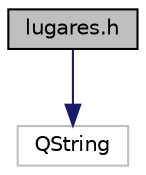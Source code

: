 digraph "lugares.h"
{
 // LATEX_PDF_SIZE
  edge [fontname="Helvetica",fontsize="10",labelfontname="Helvetica",labelfontsize="10"];
  node [fontname="Helvetica",fontsize="10",shape=record];
  Node1 [label="lugares.h",height=0.2,width=0.4,color="black", fillcolor="grey75", style="filled", fontcolor="black",tooltip="Definición de la clase Lugar."];
  Node1 -> Node2 [color="midnightblue",fontsize="10",style="solid"];
  Node2 [label="QString",height=0.2,width=0.4,color="grey75", fillcolor="white", style="filled",tooltip=" "];
}
